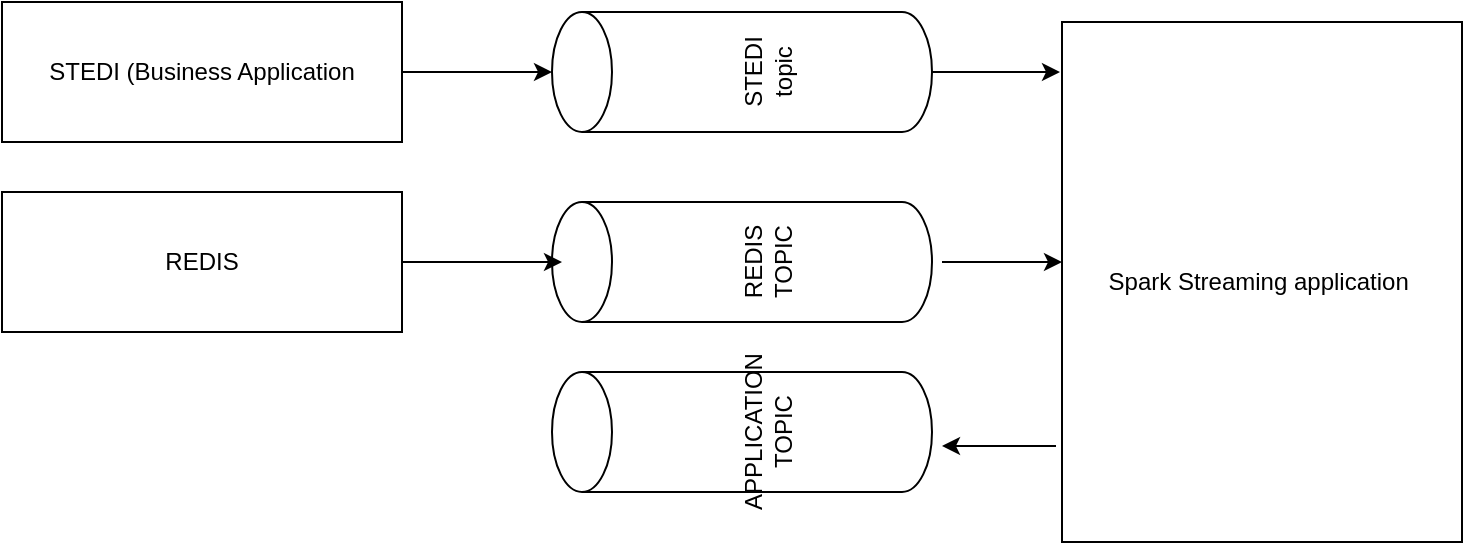 <mxfile version="14.7.6" type="github">
  <diagram id="C5RBs43oDa-KdzZeNtuy" name="Page-1">
    <mxGraphModel dx="1038" dy="643" grid="1" gridSize="10" guides="1" tooltips="1" connect="1" arrows="1" fold="1" page="1" pageScale="1" pageWidth="827" pageHeight="1169" math="0" shadow="0">
      <root>
        <mxCell id="WIyWlLk6GJQsqaUBKTNV-0" />
        <mxCell id="WIyWlLk6GJQsqaUBKTNV-1" parent="WIyWlLk6GJQsqaUBKTNV-0" />
        <mxCell id="fYFTQdZG9TKL3pPSgyQC-0" value="STEDI (Business Application" style="rounded=0;whiteSpace=wrap;html=1;" vertex="1" parent="WIyWlLk6GJQsqaUBKTNV-1">
          <mxGeometry x="80" y="220" width="200" height="70" as="geometry" />
        </mxCell>
        <mxCell id="fYFTQdZG9TKL3pPSgyQC-1" value="Spark Streaming application&amp;nbsp;" style="rounded=0;whiteSpace=wrap;html=1;" vertex="1" parent="WIyWlLk6GJQsqaUBKTNV-1">
          <mxGeometry x="610" y="230" width="200" height="260" as="geometry" />
        </mxCell>
        <mxCell id="fYFTQdZG9TKL3pPSgyQC-2" value="REDIS" style="rounded=0;whiteSpace=wrap;html=1;" vertex="1" parent="WIyWlLk6GJQsqaUBKTNV-1">
          <mxGeometry x="80" y="315" width="200" height="70" as="geometry" />
        </mxCell>
        <mxCell id="fYFTQdZG9TKL3pPSgyQC-3" value="REDIS TOPIC" style="shape=cylinder3;whiteSpace=wrap;html=1;boundedLbl=1;backgroundOutline=1;size=15;rotation=-90;" vertex="1" parent="WIyWlLk6GJQsqaUBKTNV-1">
          <mxGeometry x="420" y="255" width="60" height="190" as="geometry" />
        </mxCell>
        <mxCell id="fYFTQdZG9TKL3pPSgyQC-4" value="STEDI topic" style="shape=cylinder3;whiteSpace=wrap;html=1;boundedLbl=1;backgroundOutline=1;size=15;rotation=-90;" vertex="1" parent="WIyWlLk6GJQsqaUBKTNV-1">
          <mxGeometry x="420" y="160" width="60" height="190" as="geometry" />
        </mxCell>
        <mxCell id="fYFTQdZG9TKL3pPSgyQC-5" value="" style="endArrow=classic;html=1;entryX=0.5;entryY=0;entryDx=0;entryDy=0;entryPerimeter=0;exitX=1;exitY=0.5;exitDx=0;exitDy=0;" edge="1" parent="WIyWlLk6GJQsqaUBKTNV-1" source="fYFTQdZG9TKL3pPSgyQC-0" target="fYFTQdZG9TKL3pPSgyQC-4">
          <mxGeometry width="50" height="50" relative="1" as="geometry">
            <mxPoint x="280" y="155" as="sourcePoint" />
            <mxPoint x="360" y="230" as="targetPoint" />
          </mxGeometry>
        </mxCell>
        <mxCell id="fYFTQdZG9TKL3pPSgyQC-6" value="" style="endArrow=classic;html=1;exitX=1;exitY=0.5;exitDx=0;exitDy=0;" edge="1" parent="WIyWlLk6GJQsqaUBKTNV-1" source="fYFTQdZG9TKL3pPSgyQC-2">
          <mxGeometry width="50" height="50" relative="1" as="geometry">
            <mxPoint x="340" y="540" as="sourcePoint" />
            <mxPoint x="360" y="350" as="targetPoint" />
          </mxGeometry>
        </mxCell>
        <mxCell id="fYFTQdZG9TKL3pPSgyQC-7" value="" style="endArrow=classic;html=1;exitX=0.5;exitY=1;exitDx=0;exitDy=0;exitPerimeter=0;" edge="1" parent="WIyWlLk6GJQsqaUBKTNV-1" source="fYFTQdZG9TKL3pPSgyQC-4">
          <mxGeometry width="50" height="50" relative="1" as="geometry">
            <mxPoint x="540" y="160" as="sourcePoint" />
            <mxPoint x="609" y="255" as="targetPoint" />
          </mxGeometry>
        </mxCell>
        <mxCell id="fYFTQdZG9TKL3pPSgyQC-8" value="" style="endArrow=classic;html=1;" edge="1" parent="WIyWlLk6GJQsqaUBKTNV-1">
          <mxGeometry width="50" height="50" relative="1" as="geometry">
            <mxPoint x="550" y="350" as="sourcePoint" />
            <mxPoint x="610" y="350" as="targetPoint" />
          </mxGeometry>
        </mxCell>
        <mxCell id="fYFTQdZG9TKL3pPSgyQC-9" value="APPLICATION TOPIC" style="shape=cylinder3;whiteSpace=wrap;html=1;boundedLbl=1;backgroundOutline=1;size=15;rotation=-90;" vertex="1" parent="WIyWlLk6GJQsqaUBKTNV-1">
          <mxGeometry x="420" y="340" width="60" height="190" as="geometry" />
        </mxCell>
        <mxCell id="fYFTQdZG9TKL3pPSgyQC-10" value="" style="endArrow=classic;html=1;" edge="1" parent="WIyWlLk6GJQsqaUBKTNV-1">
          <mxGeometry width="50" height="50" relative="1" as="geometry">
            <mxPoint x="607" y="442" as="sourcePoint" />
            <mxPoint x="550" y="442" as="targetPoint" />
          </mxGeometry>
        </mxCell>
      </root>
    </mxGraphModel>
  </diagram>
</mxfile>
